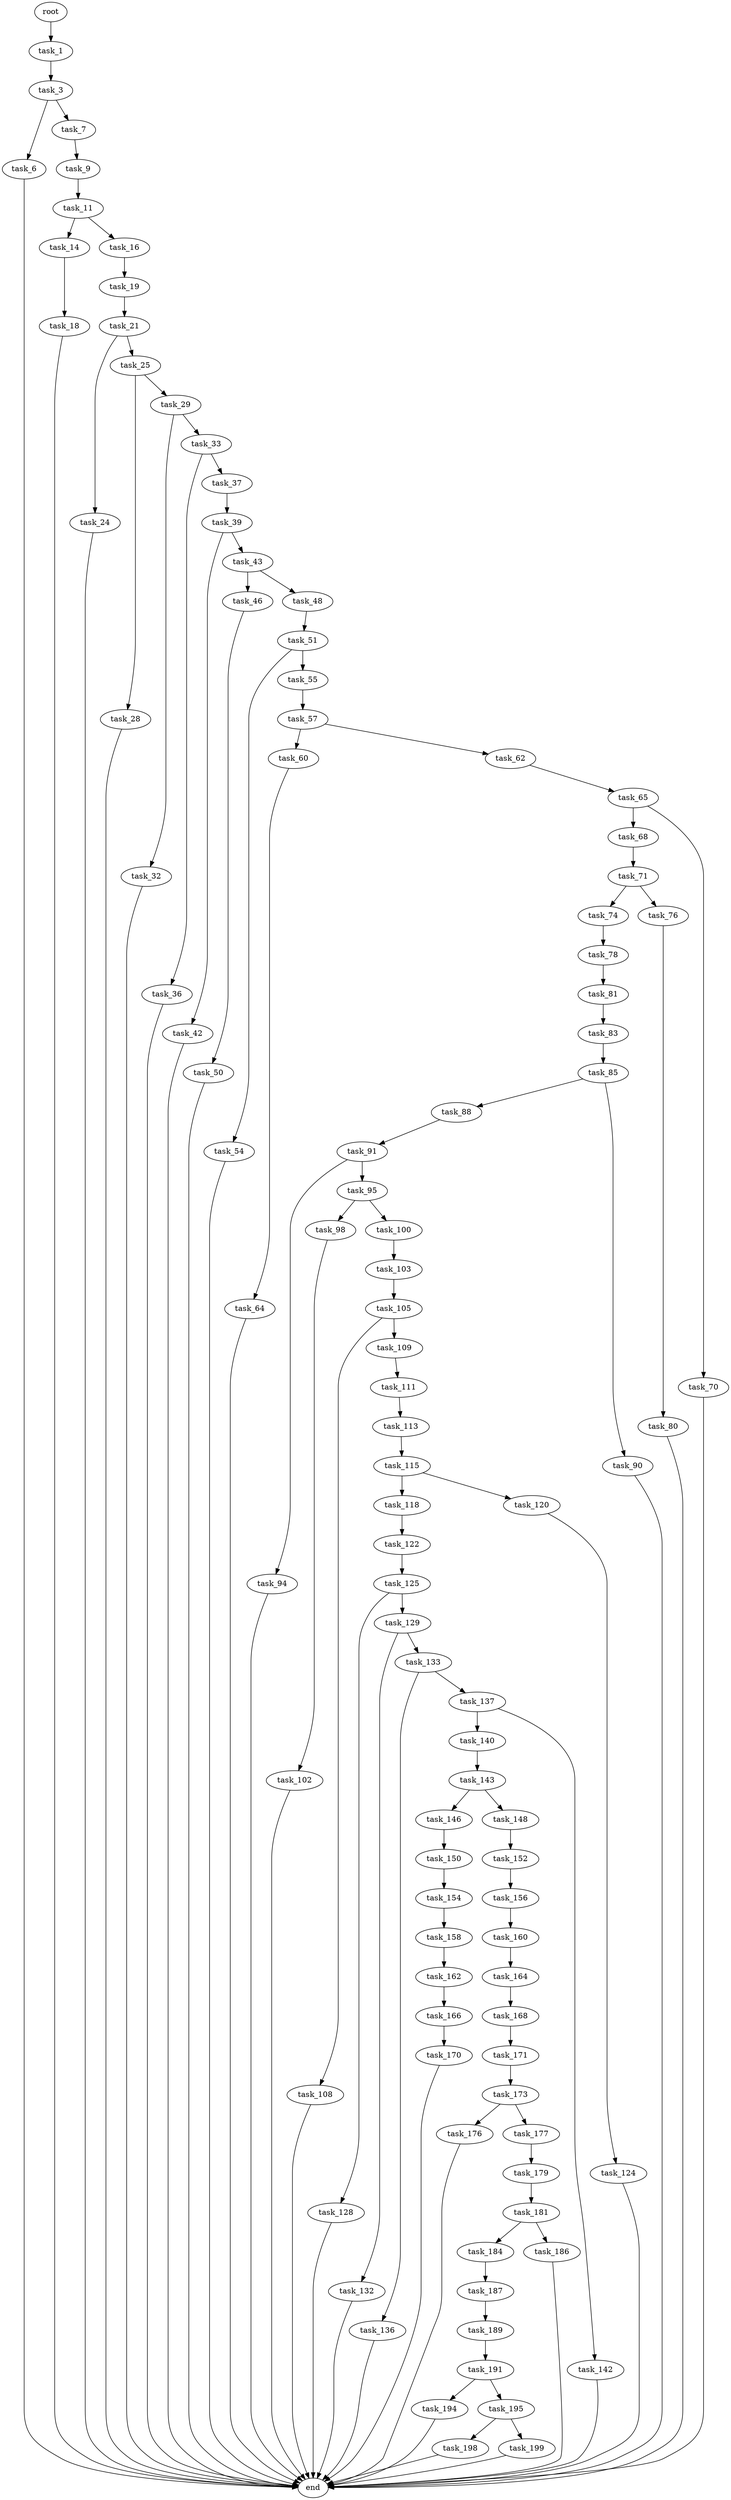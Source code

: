 digraph G {
  root [size="0.000000"];
  task_1 [size="134217728000.000000"];
  task_3 [size="549755813888.000000"];
  task_6 [size="549755813888.000000"];
  task_7 [size="7825866077.000000"];
  end [size="0.000000"];
  task_9 [size="8589934592.000000"];
  task_11 [size="6059317377.000000"];
  task_14 [size="23661365135.000000"];
  task_16 [size="1073741824000.000000"];
  task_18 [size="15328423246.000000"];
  task_19 [size="231928233984.000000"];
  task_21 [size="169068364860.000000"];
  task_24 [size="1073741824000.000000"];
  task_25 [size="1304957114.000000"];
  task_28 [size="7614429761.000000"];
  task_29 [size="415759751500.000000"];
  task_32 [size="134217728000.000000"];
  task_33 [size="13060033146.000000"];
  task_36 [size="282634174176.000000"];
  task_37 [size="4826426978.000000"];
  task_39 [size="460916331762.000000"];
  task_42 [size="8589934592.000000"];
  task_43 [size="2487952273.000000"];
  task_46 [size="6936307658.000000"];
  task_48 [size="68719476736.000000"];
  task_50 [size="20185942031.000000"];
  task_51 [size="18991180752.000000"];
  task_54 [size="368293445632.000000"];
  task_55 [size="28384428314.000000"];
  task_57 [size="9957687864.000000"];
  task_60 [size="2079700529.000000"];
  task_62 [size="8589934592.000000"];
  task_64 [size="1073741824000.000000"];
  task_65 [size="18183299605.000000"];
  task_68 [size="231928233984.000000"];
  task_70 [size="8776867451.000000"];
  task_71 [size="134217728000.000000"];
  task_74 [size="21063530070.000000"];
  task_76 [size="68719476736.000000"];
  task_78 [size="15024590006.000000"];
  task_80 [size="19999379218.000000"];
  task_81 [size="84948836185.000000"];
  task_83 [size="8589934592.000000"];
  task_85 [size="782757789696.000000"];
  task_88 [size="782757789696.000000"];
  task_90 [size="134217728000.000000"];
  task_91 [size="134217728000.000000"];
  task_94 [size="368293445632.000000"];
  task_95 [size="134217728000.000000"];
  task_98 [size="134217728000.000000"];
  task_100 [size="275860518480.000000"];
  task_102 [size="44206767506.000000"];
  task_103 [size="782757789696.000000"];
  task_105 [size="2508559524.000000"];
  task_108 [size="129986876659.000000"];
  task_109 [size="973747290986.000000"];
  task_111 [size="65608835889.000000"];
  task_113 [size="106827783384.000000"];
  task_115 [size="28991029248.000000"];
  task_118 [size="798233775352.000000"];
  task_120 [size="549755813888.000000"];
  task_122 [size="368293445632.000000"];
  task_124 [size="1073741824000.000000"];
  task_125 [size="21560879469.000000"];
  task_128 [size="738606378432.000000"];
  task_129 [size="1121992081016.000000"];
  task_132 [size="35441788407.000000"];
  task_133 [size="782757789696.000000"];
  task_136 [size="549755813888.000000"];
  task_137 [size="216587153485.000000"];
  task_140 [size="13328077580.000000"];
  task_142 [size="3387289857.000000"];
  task_143 [size="41021524519.000000"];
  task_146 [size="709315805193.000000"];
  task_148 [size="1412613097153.000000"];
  task_150 [size="1073741824000.000000"];
  task_152 [size="33621594031.000000"];
  task_154 [size="231928233984.000000"];
  task_156 [size="12841486875.000000"];
  task_158 [size="757943884620.000000"];
  task_160 [size="50636202993.000000"];
  task_162 [size="47184329437.000000"];
  task_164 [size="68719476736.000000"];
  task_166 [size="1405927227678.000000"];
  task_168 [size="68719476736.000000"];
  task_170 [size="1785297360.000000"];
  task_171 [size="2134420506.000000"];
  task_173 [size="258662721962.000000"];
  task_176 [size="241654469050.000000"];
  task_177 [size="1073741824000.000000"];
  task_179 [size="1161131749840.000000"];
  task_181 [size="103729186393.000000"];
  task_184 [size="368293445632.000000"];
  task_186 [size="28991029248.000000"];
  task_187 [size="20720850413.000000"];
  task_189 [size="17971420170.000000"];
  task_191 [size="368293445632.000000"];
  task_194 [size="3645294871.000000"];
  task_195 [size="68719476736.000000"];
  task_198 [size="167133377081.000000"];
  task_199 [size="24881674066.000000"];

  root -> task_1 [size="1.000000"];
  task_1 -> task_3 [size="209715200.000000"];
  task_3 -> task_6 [size="536870912.000000"];
  task_3 -> task_7 [size="536870912.000000"];
  task_6 -> end [size="1.000000"];
  task_7 -> task_9 [size="209715200.000000"];
  task_9 -> task_11 [size="33554432.000000"];
  task_11 -> task_14 [size="134217728.000000"];
  task_11 -> task_16 [size="134217728.000000"];
  task_14 -> task_18 [size="411041792.000000"];
  task_16 -> task_19 [size="838860800.000000"];
  task_18 -> end [size="1.000000"];
  task_19 -> task_21 [size="301989888.000000"];
  task_21 -> task_24 [size="134217728.000000"];
  task_21 -> task_25 [size="134217728.000000"];
  task_24 -> end [size="1.000000"];
  task_25 -> task_28 [size="75497472.000000"];
  task_25 -> task_29 [size="75497472.000000"];
  task_28 -> end [size="1.000000"];
  task_29 -> task_32 [size="679477248.000000"];
  task_29 -> task_33 [size="679477248.000000"];
  task_32 -> end [size="1.000000"];
  task_33 -> task_36 [size="33554432.000000"];
  task_33 -> task_37 [size="33554432.000000"];
  task_36 -> end [size="1.000000"];
  task_37 -> task_39 [size="301989888.000000"];
  task_39 -> task_42 [size="301989888.000000"];
  task_39 -> task_43 [size="301989888.000000"];
  task_42 -> end [size="1.000000"];
  task_43 -> task_46 [size="75497472.000000"];
  task_43 -> task_48 [size="75497472.000000"];
  task_46 -> task_50 [size="209715200.000000"];
  task_48 -> task_51 [size="134217728.000000"];
  task_50 -> end [size="1.000000"];
  task_51 -> task_54 [size="33554432.000000"];
  task_51 -> task_55 [size="33554432.000000"];
  task_54 -> end [size="1.000000"];
  task_55 -> task_57 [size="536870912.000000"];
  task_57 -> task_60 [size="209715200.000000"];
  task_57 -> task_62 [size="209715200.000000"];
  task_60 -> task_64 [size="33554432.000000"];
  task_62 -> task_65 [size="33554432.000000"];
  task_64 -> end [size="1.000000"];
  task_65 -> task_68 [size="411041792.000000"];
  task_65 -> task_70 [size="411041792.000000"];
  task_68 -> task_71 [size="301989888.000000"];
  task_70 -> end [size="1.000000"];
  task_71 -> task_74 [size="209715200.000000"];
  task_71 -> task_76 [size="209715200.000000"];
  task_74 -> task_78 [size="33554432.000000"];
  task_76 -> task_80 [size="134217728.000000"];
  task_78 -> task_81 [size="679477248.000000"];
  task_80 -> end [size="1.000000"];
  task_81 -> task_83 [size="75497472.000000"];
  task_83 -> task_85 [size="33554432.000000"];
  task_85 -> task_88 [size="679477248.000000"];
  task_85 -> task_90 [size="679477248.000000"];
  task_88 -> task_91 [size="679477248.000000"];
  task_90 -> end [size="1.000000"];
  task_91 -> task_94 [size="209715200.000000"];
  task_91 -> task_95 [size="209715200.000000"];
  task_94 -> end [size="1.000000"];
  task_95 -> task_98 [size="209715200.000000"];
  task_95 -> task_100 [size="209715200.000000"];
  task_98 -> task_102 [size="209715200.000000"];
  task_100 -> task_103 [size="411041792.000000"];
  task_102 -> end [size="1.000000"];
  task_103 -> task_105 [size="679477248.000000"];
  task_105 -> task_108 [size="209715200.000000"];
  task_105 -> task_109 [size="209715200.000000"];
  task_108 -> end [size="1.000000"];
  task_109 -> task_111 [size="679477248.000000"];
  task_111 -> task_113 [size="301989888.000000"];
  task_113 -> task_115 [size="75497472.000000"];
  task_115 -> task_118 [size="75497472.000000"];
  task_115 -> task_120 [size="75497472.000000"];
  task_118 -> task_122 [size="536870912.000000"];
  task_120 -> task_124 [size="536870912.000000"];
  task_122 -> task_125 [size="411041792.000000"];
  task_124 -> end [size="1.000000"];
  task_125 -> task_128 [size="838860800.000000"];
  task_125 -> task_129 [size="838860800.000000"];
  task_128 -> end [size="1.000000"];
  task_129 -> task_132 [size="679477248.000000"];
  task_129 -> task_133 [size="679477248.000000"];
  task_132 -> end [size="1.000000"];
  task_133 -> task_136 [size="679477248.000000"];
  task_133 -> task_137 [size="679477248.000000"];
  task_136 -> end [size="1.000000"];
  task_137 -> task_140 [size="209715200.000000"];
  task_137 -> task_142 [size="209715200.000000"];
  task_140 -> task_143 [size="679477248.000000"];
  task_142 -> end [size="1.000000"];
  task_143 -> task_146 [size="679477248.000000"];
  task_143 -> task_148 [size="679477248.000000"];
  task_146 -> task_150 [size="838860800.000000"];
  task_148 -> task_152 [size="838860800.000000"];
  task_150 -> task_154 [size="838860800.000000"];
  task_152 -> task_156 [size="33554432.000000"];
  task_154 -> task_158 [size="301989888.000000"];
  task_156 -> task_160 [size="33554432.000000"];
  task_158 -> task_162 [size="536870912.000000"];
  task_160 -> task_164 [size="209715200.000000"];
  task_162 -> task_166 [size="75497472.000000"];
  task_164 -> task_168 [size="134217728.000000"];
  task_166 -> task_170 [size="838860800.000000"];
  task_168 -> task_171 [size="134217728.000000"];
  task_170 -> end [size="1.000000"];
  task_171 -> task_173 [size="33554432.000000"];
  task_173 -> task_176 [size="209715200.000000"];
  task_173 -> task_177 [size="209715200.000000"];
  task_176 -> end [size="1.000000"];
  task_177 -> task_179 [size="838860800.000000"];
  task_179 -> task_181 [size="838860800.000000"];
  task_181 -> task_184 [size="75497472.000000"];
  task_181 -> task_186 [size="75497472.000000"];
  task_184 -> task_187 [size="411041792.000000"];
  task_186 -> end [size="1.000000"];
  task_187 -> task_189 [size="411041792.000000"];
  task_189 -> task_191 [size="536870912.000000"];
  task_191 -> task_194 [size="411041792.000000"];
  task_191 -> task_195 [size="411041792.000000"];
  task_194 -> end [size="1.000000"];
  task_195 -> task_198 [size="134217728.000000"];
  task_195 -> task_199 [size="134217728.000000"];
  task_198 -> end [size="1.000000"];
  task_199 -> end [size="1.000000"];
}
